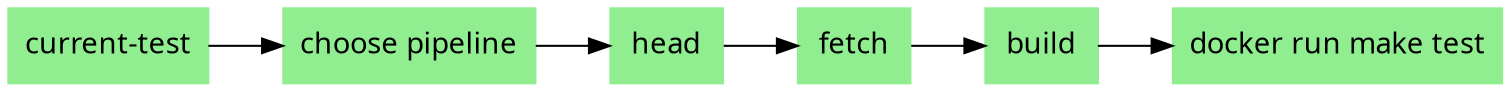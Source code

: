 digraph pipeline {
  graph [fontname="ui-system,sans-serif"]
  node [fontname="ui-system,sans-serif",shape="box"]
  edge [fontname="ui-system,sans-serif"]
  rankdir=LR
  n3 [label="current-test",color="#90ee90",fillcolor="#90ee90",style="filled"]
  n2 [label="choose pipeline",color="#90ee90",fillcolor="#90ee90",style="filled"]
  n6 [label="head",color="#90ee90",fillcolor="#90ee90",style="filled"]
  n5 [label="fetch",color="#90ee90",fillcolor="#90ee90",style="filled"]
  n4 [label="build",color="#90ee90",fillcolor="#90ee90",style="filled"]
  n1 [label="docker run make test",color="#90ee90",fillcolor="#90ee90",style="filled"]
  n4 -> n1
  n5 -> n4
  n6 -> n5
  n2 -> n6
  n3 -> n2
  }
